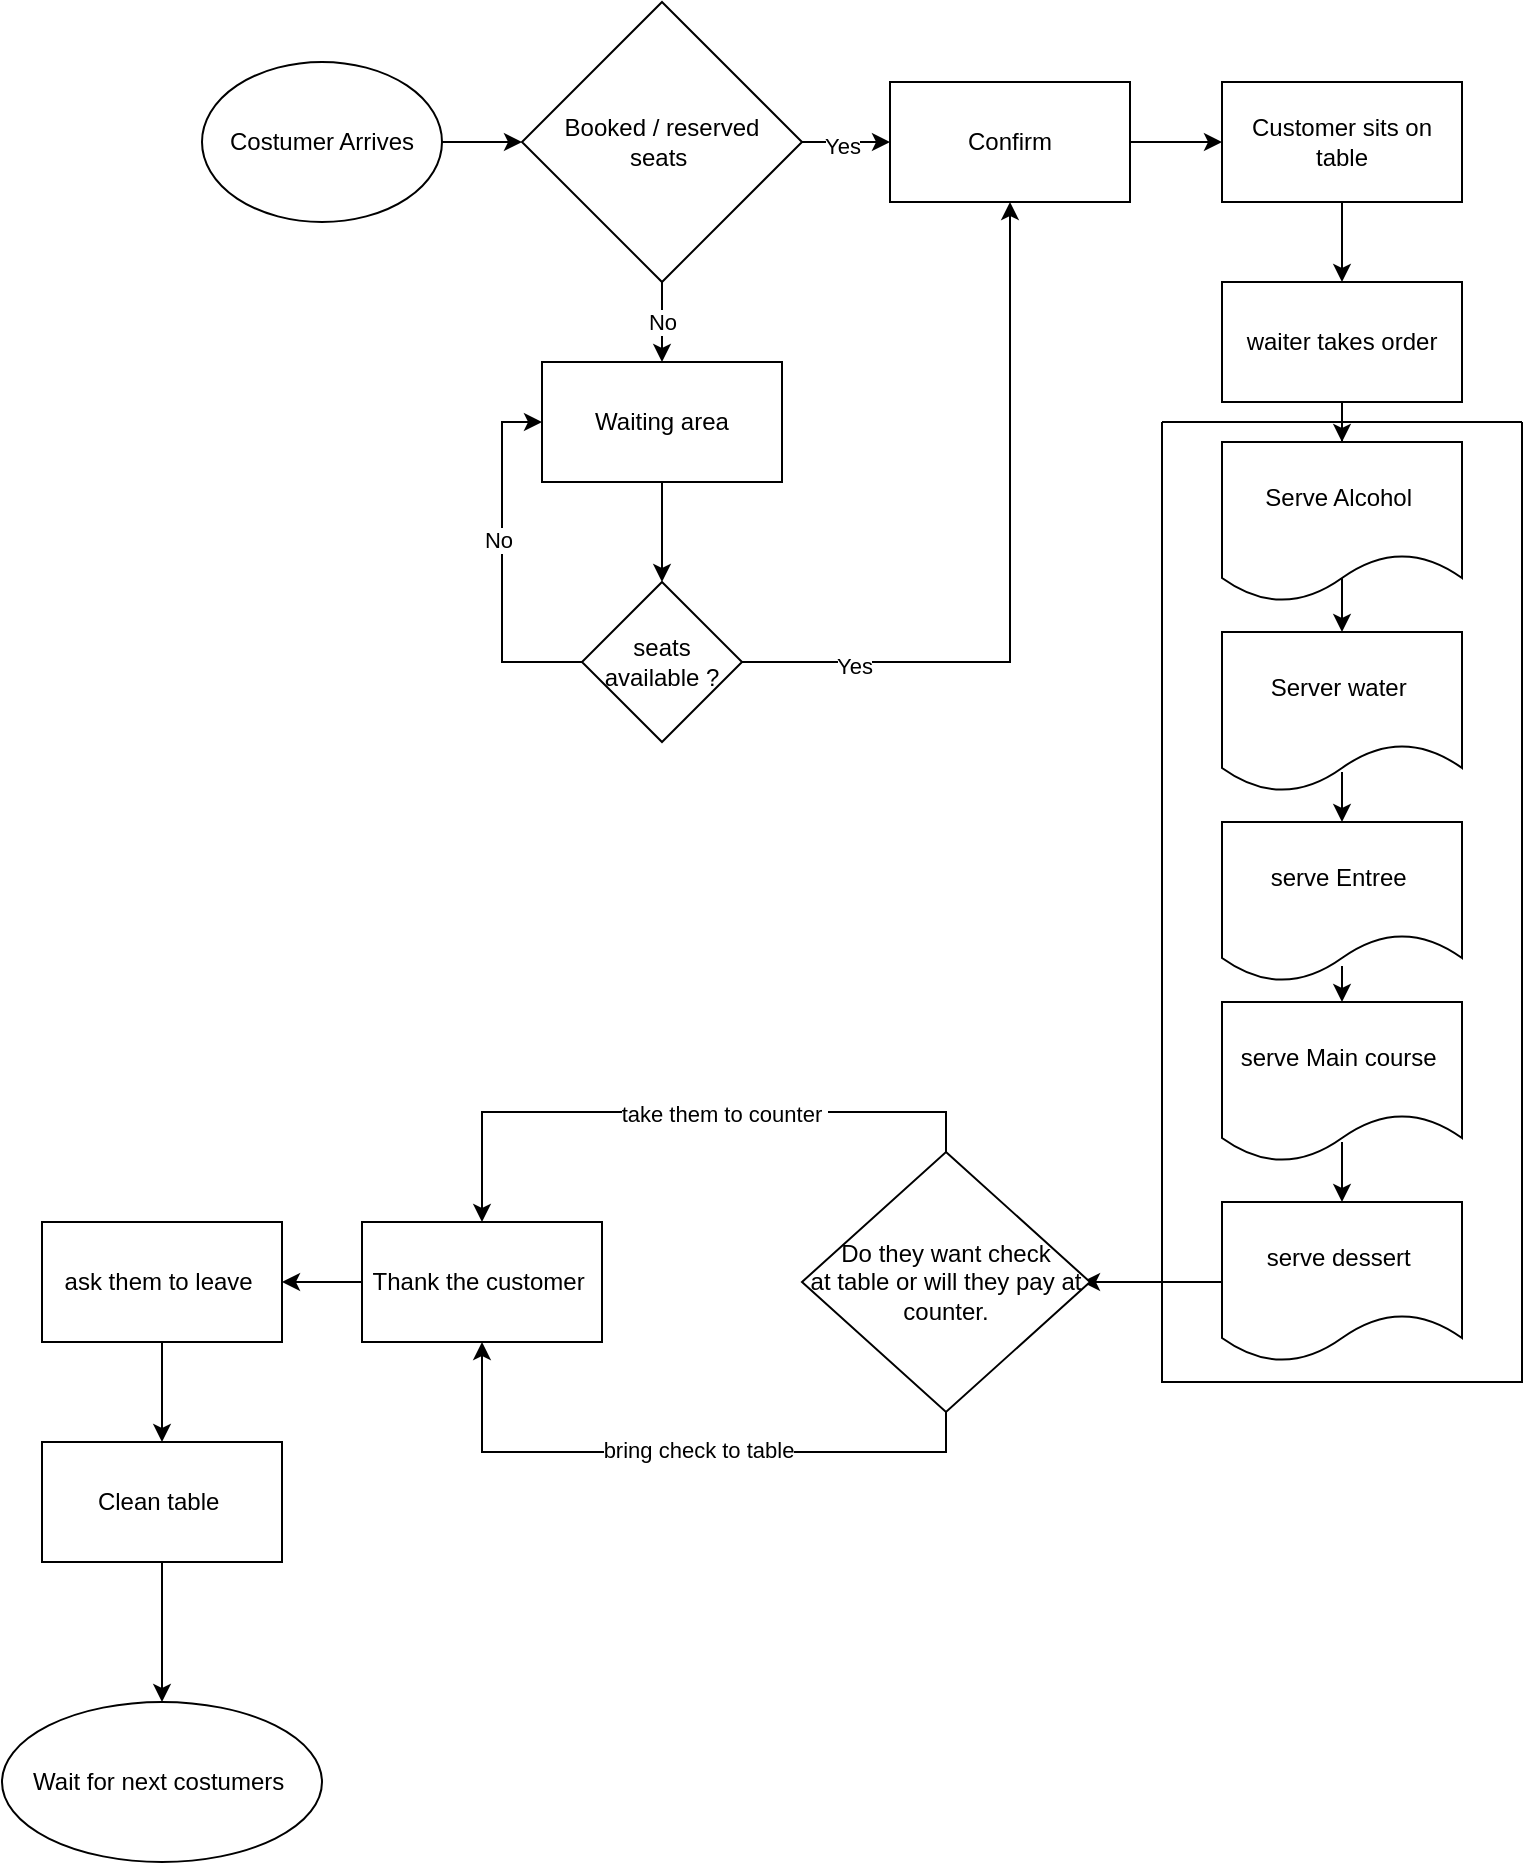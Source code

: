 <mxfile version="20.8.5" type="github">
  <diagram id="RHVEjv9t4WRJaWUb_dz-" name="Page-1">
    <mxGraphModel dx="1675" dy="920" grid="1" gridSize="10" guides="1" tooltips="1" connect="1" arrows="1" fold="1" page="1" pageScale="1" pageWidth="827" pageHeight="1169" math="0" shadow="0">
      <root>
        <mxCell id="0" />
        <mxCell id="1" parent="0" />
        <mxCell id="n700GHHDYSPQmHmPdKeP-5" value="" style="edgeStyle=orthogonalEdgeStyle;rounded=0;orthogonalLoop=1;jettySize=auto;html=1;" edge="1" parent="1" source="Rq_rKkffVSzvUR4YBY4w-1" target="n700GHHDYSPQmHmPdKeP-2">
          <mxGeometry relative="1" as="geometry" />
        </mxCell>
        <mxCell id="Rq_rKkffVSzvUR4YBY4w-1" value="Costumer Arrives" style="ellipse;whiteSpace=wrap;html=1;" parent="1" vertex="1">
          <mxGeometry x="10" y="260" width="120" height="80" as="geometry" />
        </mxCell>
        <mxCell id="n700GHHDYSPQmHmPdKeP-6" value="" style="edgeStyle=orthogonalEdgeStyle;rounded=0;orthogonalLoop=1;jettySize=auto;html=1;" edge="1" parent="1" source="n700GHHDYSPQmHmPdKeP-2" target="n700GHHDYSPQmHmPdKeP-4">
          <mxGeometry relative="1" as="geometry" />
        </mxCell>
        <mxCell id="n700GHHDYSPQmHmPdKeP-8" value="Yes" style="edgeLabel;html=1;align=center;verticalAlign=middle;resizable=0;points=[];" vertex="1" connectable="0" parent="n700GHHDYSPQmHmPdKeP-6">
          <mxGeometry x="-0.091" y="-2" relative="1" as="geometry">
            <mxPoint as="offset" />
          </mxGeometry>
        </mxCell>
        <mxCell id="n700GHHDYSPQmHmPdKeP-7" value="No" style="edgeStyle=orthogonalEdgeStyle;rounded=0;orthogonalLoop=1;jettySize=auto;html=1;" edge="1" parent="1" source="n700GHHDYSPQmHmPdKeP-2" target="n700GHHDYSPQmHmPdKeP-3">
          <mxGeometry relative="1" as="geometry" />
        </mxCell>
        <mxCell id="n700GHHDYSPQmHmPdKeP-2" value="Booked / reserved &lt;br&gt;seats&amp;nbsp;" style="rhombus;whiteSpace=wrap;html=1;" vertex="1" parent="1">
          <mxGeometry x="170" y="230" width="140" height="140" as="geometry" />
        </mxCell>
        <mxCell id="n700GHHDYSPQmHmPdKeP-10" value="" style="edgeStyle=orthogonalEdgeStyle;rounded=0;orthogonalLoop=1;jettySize=auto;html=1;" edge="1" parent="1" source="n700GHHDYSPQmHmPdKeP-3" target="n700GHHDYSPQmHmPdKeP-9">
          <mxGeometry relative="1" as="geometry" />
        </mxCell>
        <mxCell id="n700GHHDYSPQmHmPdKeP-3" value="Waiting area" style="rounded=0;whiteSpace=wrap;html=1;" vertex="1" parent="1">
          <mxGeometry x="180" y="410" width="120" height="60" as="geometry" />
        </mxCell>
        <mxCell id="n700GHHDYSPQmHmPdKeP-17" value="" style="edgeStyle=orthogonalEdgeStyle;rounded=0;orthogonalLoop=1;jettySize=auto;html=1;" edge="1" parent="1" source="n700GHHDYSPQmHmPdKeP-4" target="n700GHHDYSPQmHmPdKeP-16">
          <mxGeometry relative="1" as="geometry" />
        </mxCell>
        <mxCell id="n700GHHDYSPQmHmPdKeP-4" value="Confirm" style="rounded=0;whiteSpace=wrap;html=1;" vertex="1" parent="1">
          <mxGeometry x="354" y="270" width="120" height="60" as="geometry" />
        </mxCell>
        <mxCell id="n700GHHDYSPQmHmPdKeP-12" style="edgeStyle=orthogonalEdgeStyle;rounded=0;orthogonalLoop=1;jettySize=auto;html=1;exitX=1;exitY=0.5;exitDx=0;exitDy=0;entryX=0.5;entryY=1;entryDx=0;entryDy=0;" edge="1" parent="1" source="n700GHHDYSPQmHmPdKeP-9" target="n700GHHDYSPQmHmPdKeP-4">
          <mxGeometry relative="1" as="geometry">
            <mxPoint x="400" y="560" as="targetPoint" />
          </mxGeometry>
        </mxCell>
        <mxCell id="n700GHHDYSPQmHmPdKeP-13" value="Yes" style="edgeLabel;html=1;align=center;verticalAlign=middle;resizable=0;points=[];" vertex="1" connectable="0" parent="n700GHHDYSPQmHmPdKeP-12">
          <mxGeometry x="-0.692" y="-2" relative="1" as="geometry">
            <mxPoint as="offset" />
          </mxGeometry>
        </mxCell>
        <mxCell id="n700GHHDYSPQmHmPdKeP-14" style="edgeStyle=orthogonalEdgeStyle;rounded=0;orthogonalLoop=1;jettySize=auto;html=1;exitX=0;exitY=0.5;exitDx=0;exitDy=0;entryX=0;entryY=0.5;entryDx=0;entryDy=0;" edge="1" parent="1" source="n700GHHDYSPQmHmPdKeP-9" target="n700GHHDYSPQmHmPdKeP-3">
          <mxGeometry relative="1" as="geometry">
            <mxPoint x="120" y="440" as="targetPoint" />
          </mxGeometry>
        </mxCell>
        <mxCell id="n700GHHDYSPQmHmPdKeP-15" value="No" style="edgeLabel;html=1;align=center;verticalAlign=middle;resizable=0;points=[];" vertex="1" connectable="0" parent="n700GHHDYSPQmHmPdKeP-14">
          <mxGeometry x="0.122" y="2" relative="1" as="geometry">
            <mxPoint as="offset" />
          </mxGeometry>
        </mxCell>
        <mxCell id="n700GHHDYSPQmHmPdKeP-9" value="seats available ?" style="rhombus;whiteSpace=wrap;html=1;" vertex="1" parent="1">
          <mxGeometry x="200" y="520" width="80" height="80" as="geometry" />
        </mxCell>
        <mxCell id="n700GHHDYSPQmHmPdKeP-19" value="" style="edgeStyle=orthogonalEdgeStyle;rounded=0;orthogonalLoop=1;jettySize=auto;html=1;" edge="1" parent="1" source="n700GHHDYSPQmHmPdKeP-16" target="n700GHHDYSPQmHmPdKeP-18">
          <mxGeometry relative="1" as="geometry" />
        </mxCell>
        <mxCell id="n700GHHDYSPQmHmPdKeP-16" value="Customer sits on table" style="rounded=0;whiteSpace=wrap;html=1;" vertex="1" parent="1">
          <mxGeometry x="520" y="270" width="120" height="60" as="geometry" />
        </mxCell>
        <mxCell id="n700GHHDYSPQmHmPdKeP-21" value="" style="edgeStyle=orthogonalEdgeStyle;rounded=0;orthogonalLoop=1;jettySize=auto;html=1;" edge="1" parent="1" source="n700GHHDYSPQmHmPdKeP-18" target="n700GHHDYSPQmHmPdKeP-20">
          <mxGeometry relative="1" as="geometry" />
        </mxCell>
        <mxCell id="n700GHHDYSPQmHmPdKeP-18" value="waiter takes order" style="rounded=0;whiteSpace=wrap;html=1;" vertex="1" parent="1">
          <mxGeometry x="520" y="370" width="120" height="60" as="geometry" />
        </mxCell>
        <mxCell id="n700GHHDYSPQmHmPdKeP-20" value="Serve Alcohol&amp;nbsp;" style="shape=document;whiteSpace=wrap;html=1;boundedLbl=1;" vertex="1" parent="1">
          <mxGeometry x="520" y="450" width="120" height="80" as="geometry" />
        </mxCell>
        <mxCell id="n700GHHDYSPQmHmPdKeP-26" style="edgeStyle=orthogonalEdgeStyle;rounded=0;orthogonalLoop=1;jettySize=auto;html=1;exitX=0.5;exitY=0;exitDx=0;exitDy=0;entryX=0.5;entryY=0.85;entryDx=0;entryDy=0;entryPerimeter=0;startArrow=classic;startFill=1;endArrow=none;endFill=0;" edge="1" parent="1" source="n700GHHDYSPQmHmPdKeP-23" target="n700GHHDYSPQmHmPdKeP-20">
          <mxGeometry relative="1" as="geometry" />
        </mxCell>
        <mxCell id="n700GHHDYSPQmHmPdKeP-23" value="Server water&amp;nbsp;" style="shape=document;whiteSpace=wrap;html=1;boundedLbl=1;" vertex="1" parent="1">
          <mxGeometry x="520" y="545" width="120" height="80" as="geometry" />
        </mxCell>
        <mxCell id="n700GHHDYSPQmHmPdKeP-28" style="edgeStyle=orthogonalEdgeStyle;rounded=0;orthogonalLoop=1;jettySize=auto;html=1;exitX=0.5;exitY=0;exitDx=0;exitDy=0;entryX=0.5;entryY=0.875;entryDx=0;entryDy=0;entryPerimeter=0;startArrow=classic;startFill=1;endArrow=none;endFill=0;" edge="1" parent="1" source="n700GHHDYSPQmHmPdKeP-24" target="n700GHHDYSPQmHmPdKeP-23">
          <mxGeometry relative="1" as="geometry" />
        </mxCell>
        <mxCell id="n700GHHDYSPQmHmPdKeP-24" value="serve Entree&amp;nbsp;" style="shape=document;whiteSpace=wrap;html=1;boundedLbl=1;" vertex="1" parent="1">
          <mxGeometry x="520" y="640" width="120" height="80" as="geometry" />
        </mxCell>
        <mxCell id="n700GHHDYSPQmHmPdKeP-29" style="edgeStyle=orthogonalEdgeStyle;rounded=0;orthogonalLoop=1;jettySize=auto;html=1;exitX=0.5;exitY=0;exitDx=0;exitDy=0;entryX=0.5;entryY=0.9;entryDx=0;entryDy=0;entryPerimeter=0;startArrow=classic;startFill=1;endArrow=none;endFill=0;" edge="1" parent="1" source="n700GHHDYSPQmHmPdKeP-25" target="n700GHHDYSPQmHmPdKeP-24">
          <mxGeometry relative="1" as="geometry" />
        </mxCell>
        <mxCell id="n700GHHDYSPQmHmPdKeP-25" value="serve Main course&amp;nbsp;" style="shape=document;whiteSpace=wrap;html=1;boundedLbl=1;" vertex="1" parent="1">
          <mxGeometry x="520" y="730" width="120" height="80" as="geometry" />
        </mxCell>
        <mxCell id="n700GHHDYSPQmHmPdKeP-32" style="edgeStyle=orthogonalEdgeStyle;rounded=0;orthogonalLoop=1;jettySize=auto;html=1;exitX=0.5;exitY=0;exitDx=0;exitDy=0;entryX=0.5;entryY=0.875;entryDx=0;entryDy=0;entryPerimeter=0;startArrow=classic;startFill=1;endArrow=none;endFill=0;" edge="1" parent="1" source="n700GHHDYSPQmHmPdKeP-30" target="n700GHHDYSPQmHmPdKeP-25">
          <mxGeometry relative="1" as="geometry" />
        </mxCell>
        <mxCell id="n700GHHDYSPQmHmPdKeP-35" value="" style="edgeStyle=orthogonalEdgeStyle;rounded=0;orthogonalLoop=1;jettySize=auto;html=1;startArrow=none;startFill=0;endArrow=classic;endFill=1;" edge="1" parent="1" source="n700GHHDYSPQmHmPdKeP-30">
          <mxGeometry relative="1" as="geometry">
            <mxPoint x="450" y="870" as="targetPoint" />
          </mxGeometry>
        </mxCell>
        <mxCell id="n700GHHDYSPQmHmPdKeP-30" value="serve dessert&amp;nbsp;" style="shape=document;whiteSpace=wrap;html=1;boundedLbl=1;" vertex="1" parent="1">
          <mxGeometry x="520" y="830" width="120" height="80" as="geometry" />
        </mxCell>
        <mxCell id="n700GHHDYSPQmHmPdKeP-33" value="" style="swimlane;startSize=0;" vertex="1" parent="1">
          <mxGeometry x="490" y="440" width="180" height="480" as="geometry" />
        </mxCell>
        <mxCell id="n700GHHDYSPQmHmPdKeP-38" style="edgeStyle=orthogonalEdgeStyle;rounded=0;orthogonalLoop=1;jettySize=auto;html=1;exitX=0.5;exitY=0;exitDx=0;exitDy=0;entryX=0.5;entryY=0;entryDx=0;entryDy=0;startArrow=none;startFill=0;endArrow=classic;endFill=1;" edge="1" parent="1" source="n700GHHDYSPQmHmPdKeP-36" target="n700GHHDYSPQmHmPdKeP-37">
          <mxGeometry relative="1" as="geometry" />
        </mxCell>
        <mxCell id="n700GHHDYSPQmHmPdKeP-40" value="take them to counter&amp;nbsp;" style="edgeLabel;html=1;align=center;verticalAlign=middle;resizable=0;points=[];" vertex="1" connectable="0" parent="n700GHHDYSPQmHmPdKeP-38">
          <mxGeometry x="-0.147" y="1" relative="1" as="geometry">
            <mxPoint as="offset" />
          </mxGeometry>
        </mxCell>
        <mxCell id="n700GHHDYSPQmHmPdKeP-39" style="edgeStyle=orthogonalEdgeStyle;rounded=0;orthogonalLoop=1;jettySize=auto;html=1;startArrow=none;startFill=0;endArrow=classic;endFill=1;entryX=0.5;entryY=1;entryDx=0;entryDy=0;" edge="1" parent="1" source="n700GHHDYSPQmHmPdKeP-36" target="n700GHHDYSPQmHmPdKeP-37">
          <mxGeometry relative="1" as="geometry">
            <mxPoint x="382" y="961" as="targetPoint" />
            <Array as="points">
              <mxPoint x="382" y="955" />
              <mxPoint x="150" y="955" />
            </Array>
          </mxGeometry>
        </mxCell>
        <mxCell id="n700GHHDYSPQmHmPdKeP-41" value="bring check to table" style="edgeLabel;html=1;align=center;verticalAlign=middle;resizable=0;points=[];" vertex="1" connectable="0" parent="n700GHHDYSPQmHmPdKeP-39">
          <mxGeometry x="-0.062" y="-1" relative="1" as="geometry">
            <mxPoint as="offset" />
          </mxGeometry>
        </mxCell>
        <mxCell id="n700GHHDYSPQmHmPdKeP-36" value="Do they want check&lt;br&gt;at table or will they pay at counter." style="rhombus;whiteSpace=wrap;html=1;" vertex="1" parent="1">
          <mxGeometry x="310" y="805" width="144" height="130" as="geometry" />
        </mxCell>
        <mxCell id="n700GHHDYSPQmHmPdKeP-44" value="" style="edgeStyle=orthogonalEdgeStyle;rounded=0;orthogonalLoop=1;jettySize=auto;html=1;startArrow=none;startFill=0;endArrow=classic;endFill=1;" edge="1" parent="1" source="n700GHHDYSPQmHmPdKeP-37" target="n700GHHDYSPQmHmPdKeP-43">
          <mxGeometry relative="1" as="geometry" />
        </mxCell>
        <mxCell id="n700GHHDYSPQmHmPdKeP-37" value="Thank the customer&amp;nbsp;" style="rounded=0;whiteSpace=wrap;html=1;" vertex="1" parent="1">
          <mxGeometry x="90" y="840" width="120" height="60" as="geometry" />
        </mxCell>
        <mxCell id="n700GHHDYSPQmHmPdKeP-47" value="" style="edgeStyle=orthogonalEdgeStyle;rounded=0;orthogonalLoop=1;jettySize=auto;html=1;startArrow=none;startFill=0;endArrow=classic;endFill=1;" edge="1" parent="1" source="n700GHHDYSPQmHmPdKeP-42" target="n700GHHDYSPQmHmPdKeP-46">
          <mxGeometry relative="1" as="geometry" />
        </mxCell>
        <mxCell id="n700GHHDYSPQmHmPdKeP-42" value="Clean table&amp;nbsp;" style="rounded=0;whiteSpace=wrap;html=1;" vertex="1" parent="1">
          <mxGeometry x="-70" y="950" width="120" height="60" as="geometry" />
        </mxCell>
        <mxCell id="n700GHHDYSPQmHmPdKeP-45" value="" style="edgeStyle=orthogonalEdgeStyle;rounded=0;orthogonalLoop=1;jettySize=auto;html=1;startArrow=none;startFill=0;endArrow=classic;endFill=1;" edge="1" parent="1" source="n700GHHDYSPQmHmPdKeP-43" target="n700GHHDYSPQmHmPdKeP-42">
          <mxGeometry relative="1" as="geometry" />
        </mxCell>
        <mxCell id="n700GHHDYSPQmHmPdKeP-43" value="ask them to leave&amp;nbsp;" style="rounded=0;whiteSpace=wrap;html=1;" vertex="1" parent="1">
          <mxGeometry x="-70" y="840" width="120" height="60" as="geometry" />
        </mxCell>
        <mxCell id="n700GHHDYSPQmHmPdKeP-46" value="Wait for next costumers&amp;nbsp;" style="ellipse;whiteSpace=wrap;html=1;rounded=0;" vertex="1" parent="1">
          <mxGeometry x="-90" y="1080" width="160" height="80" as="geometry" />
        </mxCell>
      </root>
    </mxGraphModel>
  </diagram>
</mxfile>
